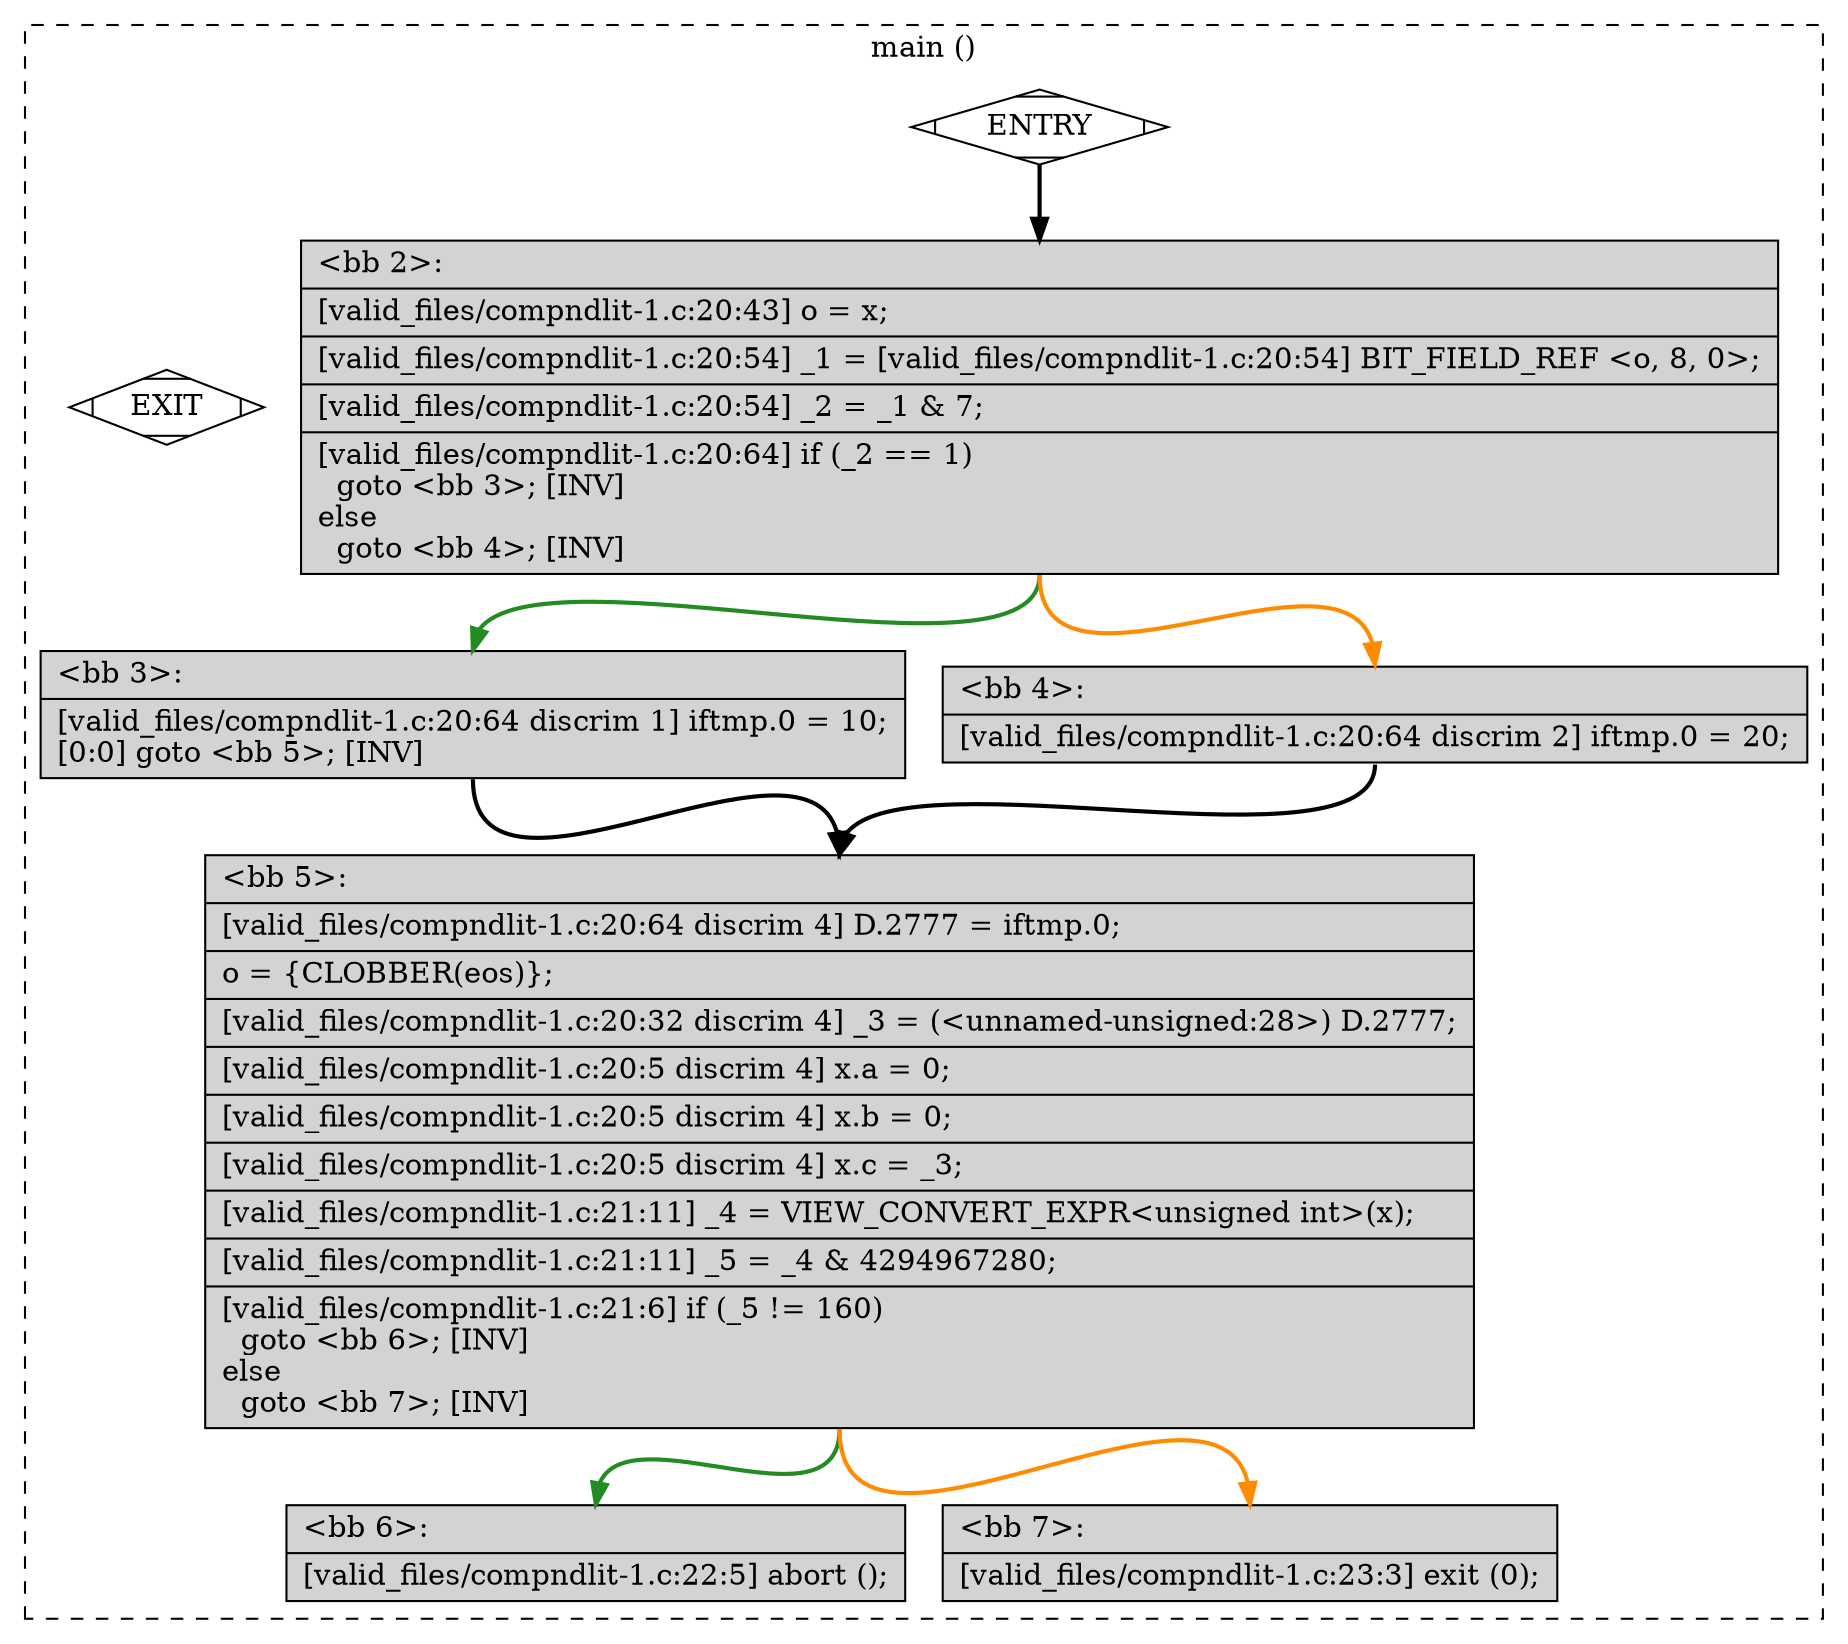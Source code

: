 digraph "a-compndlit-1.c.015t.cfg" {
overlap=false;
subgraph "cluster_main" {
	style="dashed";
	color="black";
	label="main ()";
	fn_0_basic_block_0 [shape=Mdiamond,style=filled,fillcolor=white,label="ENTRY"];

	fn_0_basic_block_1 [shape=Mdiamond,style=filled,fillcolor=white,label="EXIT"];

	fn_0_basic_block_2 [shape=record,style=filled,fillcolor=lightgrey,label="{\<bb\ 2\>:\l\
|[valid_files/compndlit-1.c:20:43]\ o\ =\ x;\l\
|[valid_files/compndlit-1.c:20:54]\ _1\ =\ [valid_files/compndlit-1.c:20:54]\ BIT_FIELD_REF\ \<o,\ 8,\ 0\>;\l\
|[valid_files/compndlit-1.c:20:54]\ _2\ =\ _1\ &\ 7;\l\
|[valid_files/compndlit-1.c:20:64]\ if\ (_2\ ==\ 1)\l\
\ \ goto\ \<bb\ 3\>;\ [INV]\l\
else\l\
\ \ goto\ \<bb\ 4\>;\ [INV]\l\
}"];

	fn_0_basic_block_3 [shape=record,style=filled,fillcolor=lightgrey,label="{\<bb\ 3\>:\l\
|[valid_files/compndlit-1.c:20:64\ discrim\ 1]\ iftmp.0\ =\ 10;\l\
[0:0]\ goto\ \<bb\ 5\>;\ [INV]\l\
}"];

	fn_0_basic_block_4 [shape=record,style=filled,fillcolor=lightgrey,label="{\<bb\ 4\>:\l\
|[valid_files/compndlit-1.c:20:64\ discrim\ 2]\ iftmp.0\ =\ 20;\l\
}"];

	fn_0_basic_block_5 [shape=record,style=filled,fillcolor=lightgrey,label="{\<bb\ 5\>:\l\
|[valid_files/compndlit-1.c:20:64\ discrim\ 4]\ D.2777\ =\ iftmp.0;\l\
|o\ =\ \{CLOBBER(eos)\};\l\
|[valid_files/compndlit-1.c:20:32\ discrim\ 4]\ _3\ =\ (\<unnamed-unsigned:28\>)\ D.2777;\l\
|[valid_files/compndlit-1.c:20:5\ discrim\ 4]\ x.a\ =\ 0;\l\
|[valid_files/compndlit-1.c:20:5\ discrim\ 4]\ x.b\ =\ 0;\l\
|[valid_files/compndlit-1.c:20:5\ discrim\ 4]\ x.c\ =\ _3;\l\
|[valid_files/compndlit-1.c:21:11]\ _4\ =\ VIEW_CONVERT_EXPR\<unsigned\ int\>(x);\l\
|[valid_files/compndlit-1.c:21:11]\ _5\ =\ _4\ &\ 4294967280;\l\
|[valid_files/compndlit-1.c:21:6]\ if\ (_5\ !=\ 160)\l\
\ \ goto\ \<bb\ 6\>;\ [INV]\l\
else\l\
\ \ goto\ \<bb\ 7\>;\ [INV]\l\
}"];

	fn_0_basic_block_6 [shape=record,style=filled,fillcolor=lightgrey,label="{\<bb\ 6\>:\l\
|[valid_files/compndlit-1.c:22:5]\ abort\ ();\l\
}"];

	fn_0_basic_block_7 [shape=record,style=filled,fillcolor=lightgrey,label="{\<bb\ 7\>:\l\
|[valid_files/compndlit-1.c:23:3]\ exit\ (0);\l\
}"];

	fn_0_basic_block_0:s -> fn_0_basic_block_2:n [style="solid,bold",color=black,weight=100,constraint=true];
	fn_0_basic_block_2:s -> fn_0_basic_block_3:n [style="solid,bold",color=forestgreen,weight=10,constraint=true];
	fn_0_basic_block_2:s -> fn_0_basic_block_4:n [style="solid,bold",color=darkorange,weight=10,constraint=true];
	fn_0_basic_block_3:s -> fn_0_basic_block_5:n [style="solid,bold",color=black,weight=100,constraint=true];
	fn_0_basic_block_4:s -> fn_0_basic_block_5:n [style="solid,bold",color=black,weight=100,constraint=true];
	fn_0_basic_block_5:s -> fn_0_basic_block_6:n [style="solid,bold",color=forestgreen,weight=10,constraint=true];
	fn_0_basic_block_5:s -> fn_0_basic_block_7:n [style="solid,bold",color=darkorange,weight=10,constraint=true];
	fn_0_basic_block_0:s -> fn_0_basic_block_1:n [style="invis",constraint=true];
}
}

